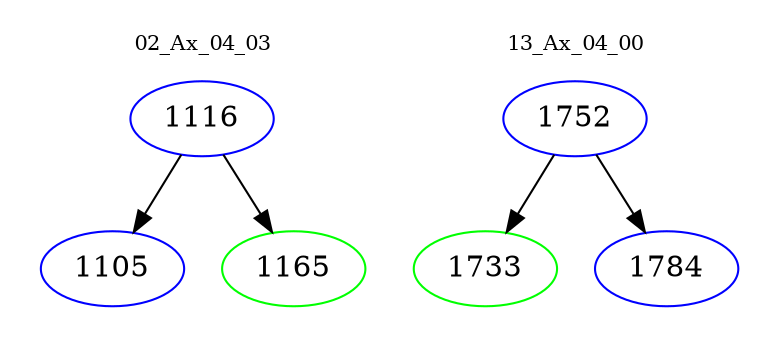 digraph{
subgraph cluster_0 {
color = white
label = "02_Ax_04_03";
fontsize=10;
T0_1116 [label="1116", color="blue"]
T0_1116 -> T0_1105 [color="black"]
T0_1105 [label="1105", color="blue"]
T0_1116 -> T0_1165 [color="black"]
T0_1165 [label="1165", color="green"]
}
subgraph cluster_1 {
color = white
label = "13_Ax_04_00";
fontsize=10;
T1_1752 [label="1752", color="blue"]
T1_1752 -> T1_1733 [color="black"]
T1_1733 [label="1733", color="green"]
T1_1752 -> T1_1784 [color="black"]
T1_1784 [label="1784", color="blue"]
}
}

